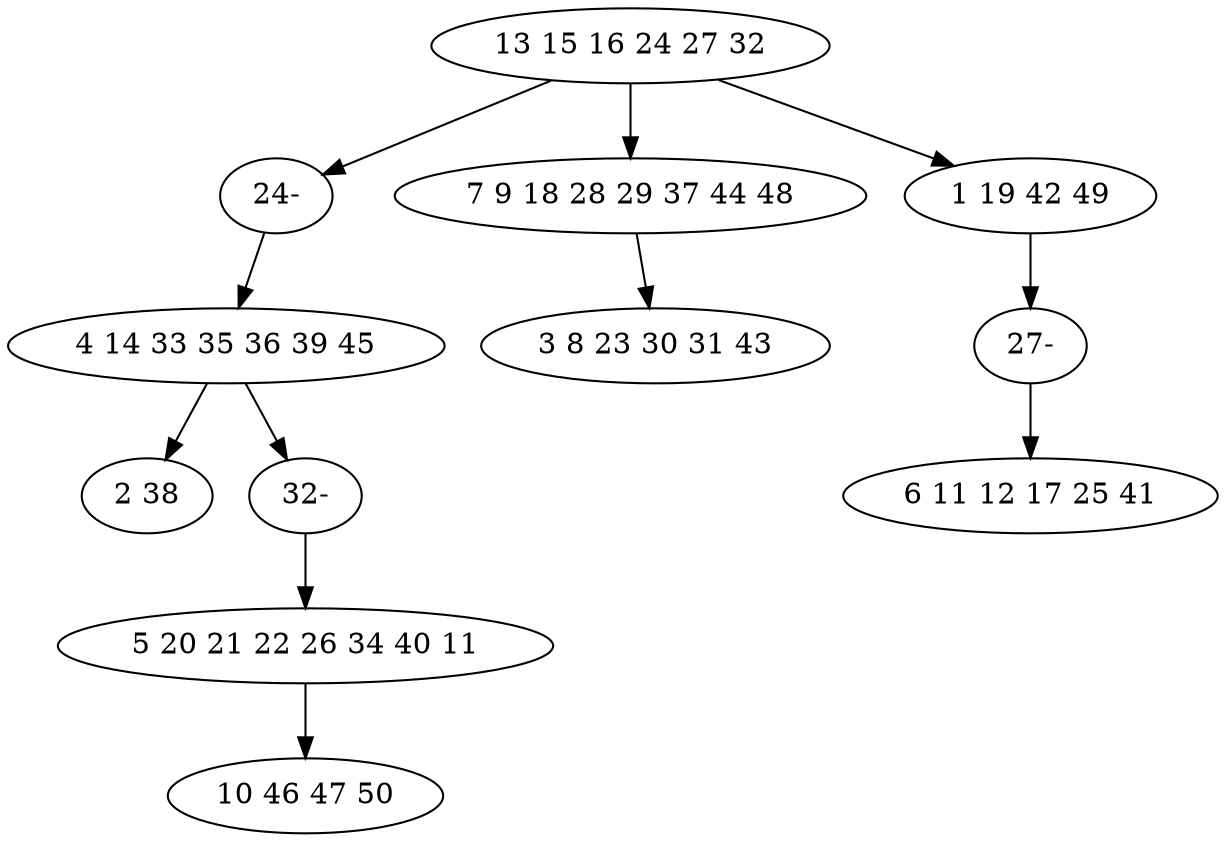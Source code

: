 digraph true_tree {
	"0" -> "11"
	"1" -> "2"
	"1" -> "9"
	"0" -> "4"
	"4" -> "5"
	"0" -> "6"
	"3" -> "7"
	"6" -> "10"
	"9" -> "3"
	"10" -> "8"
	"11" -> "1"
	"0" [label="13 15 16 24 27 32"];
	"1" [label="4 14 33 35 36 39 45"];
	"2" [label="2 38"];
	"3" [label="5 20 21 22 26 34 40 11"];
	"4" [label="7 9 18 28 29 37 44 48"];
	"5" [label="3 8 23 30 31 43"];
	"6" [label="1 19 42 49"];
	"7" [label="10 46 47 50"];
	"8" [label="6 11 12 17 25 41"];
	"9" [label="32-"];
	"10" [label="27-"];
	"11" [label="24-"];
}
